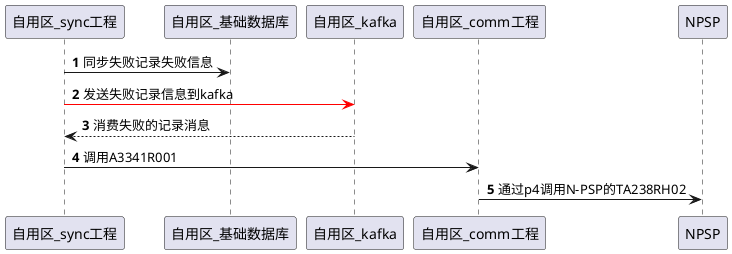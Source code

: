 @startuml
'https://plantuml.com/sequence-diagram
autonumber
自用区_sync工程->自用区_基础数据库:同步失败记录失败信息
自用区_sync工程-[#red]>自用区_kafka:发送失败记录信息到kafka
自用区_kafka-->自用区_sync工程:消费失败的记录消息
自用区_sync工程->自用区_comm工程:调用A3341R001
自用区_comm工程->NPSP:通过p4调用N-PSP的TA238RH02
@enduml